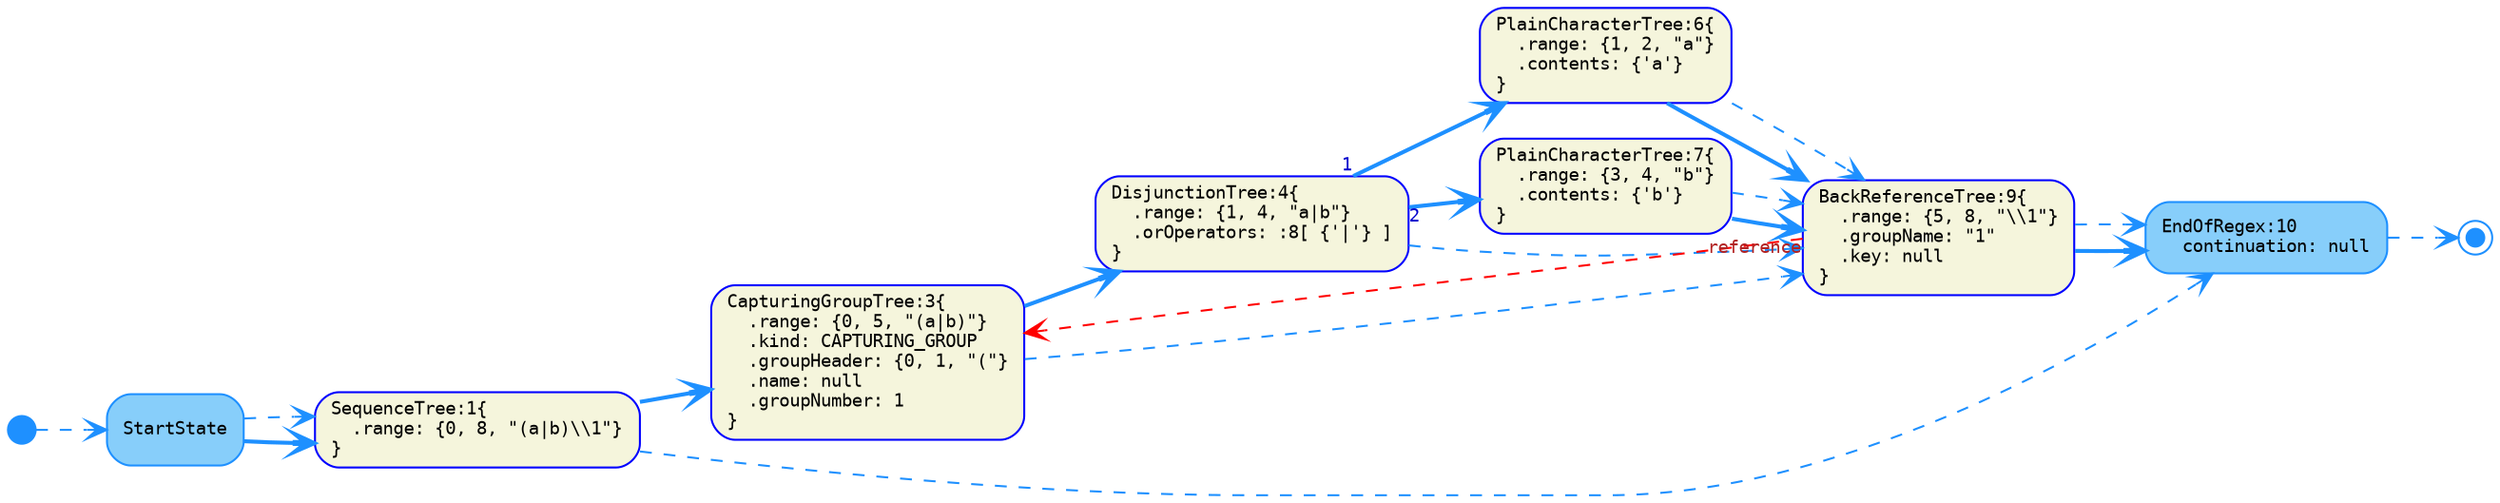 digraph G {
  rankdir=LR;
  graph [fontname="Monospace", fontsize="11"]

  // tree-and-state nodes
  node [fontname="Monospace", fontsize= "9", shape="box", style="rounded,filled", color="Blue", fillcolor="Beige", fixedsize="false", width="0.75"]
  1[ label="SequenceTree:1\{\l  .range: \{0, 8, \"(a|b)\\\\1\"\}\l\}\l" ]
  3[ label="CapturingGroupTree:3\{\l  .range: \{0, 5, \"(a|b)\"\}\l  .kind: CAPTURING_GROUP\l  .groupHeader: \{0, 1, \"(\"\}\l  .name: null\l  .groupNumber: 1\l\}\l" ]
  4[ label="DisjunctionTree:4\{\l  .range: \{1, 4, \"a|b\"\}\l  .orOperators: :8[ \{'|'\} ]\l\}\l" ]
  6[ label="PlainCharacterTree:6\{\l  .range: \{1, 2, \"a\"\}\l  .contents: \{'a'\}\l\}\l" ]
  7[ label="PlainCharacterTree:7\{\l  .range: \{3, 4, \"b\"\}\l  .contents: \{'b'\}\l\}\l" ]
  9[ label="BackReferenceTree:9\{\l  .range: \{5, 8, \"\\\\1\"\}\l  .groupName: \"1\"\l  .key: null\l\}\l" ]

  // state nodes
  node [fontname="Monospace", fontsize= "9", shape="box", style="rounded,filled", color="DodgerBlue", fillcolor="LightSkyBlue", fixedsize="false", width="0.75"]
  10[ label="EndOfRegex:10\l  continuation: null\l" ]
  StartState[ label="StartState\l" ]

  // end nodes
  node [fontname="Monospace", fontsize= "9", shape="doublecircle", style="rounded,filled", color="DodgerBlue", fillcolor="DodgerBlue", fixedsize="true", width="0.12"]
  end[ label="\l" ]

  // start nodes
  node [fontname="Monospace", fontsize= "9", shape="circle", style="rounded,filled", color="DodgerBlue", fillcolor="DodgerBlue", fixedsize="true", width="0.20"]
  start[ label="\l" ]

  // back-reference edges
  edge [fontname="Monospace", fontsize="9", style="dashed", color="Red", fontcolor="Firebrick", arrowhead="vee", arrowtail="none", dir="both"]
  9 -> 3 [ label="",  taillabel="reference" ]

  // successor edges
  edge [fontname="Monospace", fontsize="9", style="bold", color="DodgerBlue", fontcolor="MediumBlue", arrowhead="vee", arrowtail="none", dir="both"]
  1 -> 3 [ label="",  taillabel="" ]
  3 -> 4 [ label="",  taillabel="" ]
  4 -> 6 [ label="",  taillabel="1" ]
  4 -> 7 [ label="",  taillabel="2" ]
  6 -> 9 [ label="",  taillabel="" ]
  7 -> 9 [ label="",  taillabel="" ]
  9 -> 10 [ label="",  taillabel="" ]
  StartState -> 1 [ label="",  taillabel="" ]

  // continuation edges
  edge [fontname="Monospace", fontsize="9", style="dashed", color="DodgerBlue", fontcolor="MediumBlue", arrowhead="vee", arrowtail="none", dir="both"]
  1 -> 10 [ label="",  taillabel="" ]
  3 -> 9 [ label="",  taillabel="" ]
  4 -> 9 [ label="",  taillabel="" ]
  6 -> 9 [ label="",  taillabel="" ]
  7 -> 9 [ label="",  taillabel="" ]
  9 -> 10 [ label="",  taillabel="" ]
  10 -> end [ label="",  taillabel="" ]
  StartState -> 1 [ label="",  taillabel="" ]
  start -> StartState [ label="",  taillabel="" ]
}
